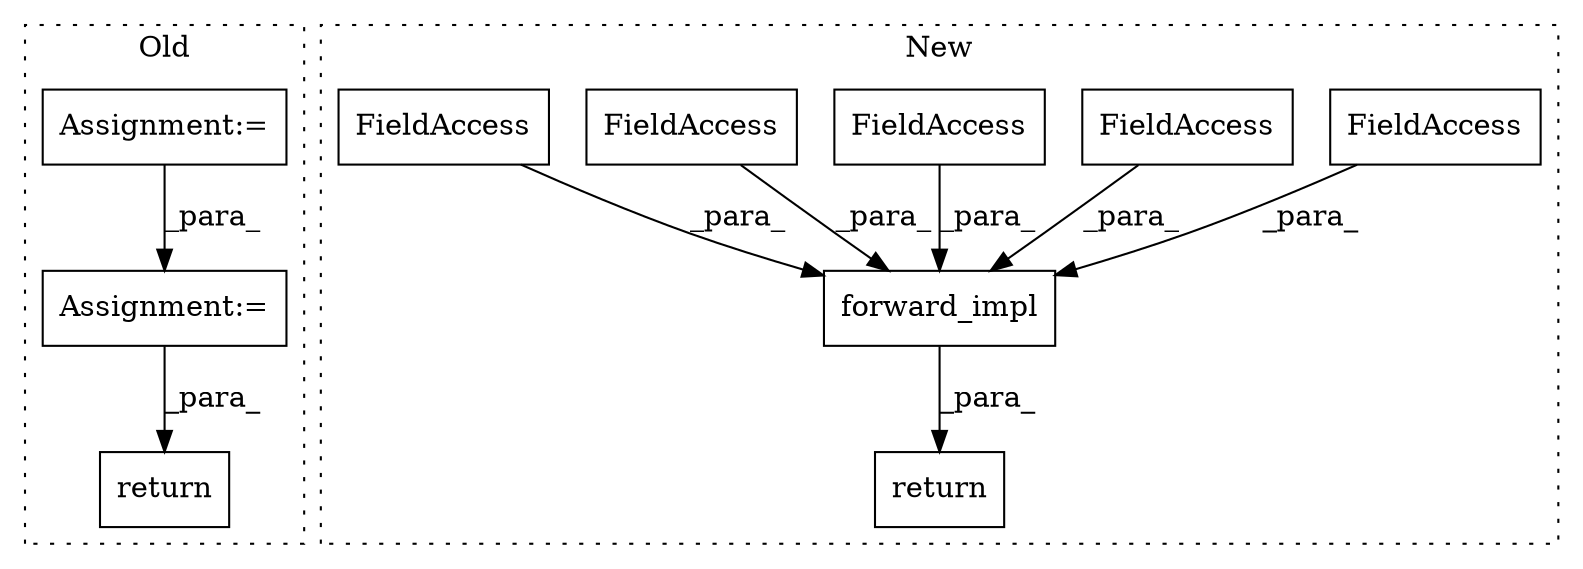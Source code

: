 digraph G {
subgraph cluster0 {
1 [label="return" a="41" s="3018" l="7" shape="box"];
9 [label="Assignment:=" a="7" s="2973" l="1" shape="box"];
10 [label="Assignment:=" a="7" s="2455" l="10" shape="box"];
label = "Old";
style="dotted";
}
subgraph cluster1 {
2 [label="forward_impl" a="32" s="13656,13714" l="13,1" shape="box"];
3 [label="return" a="41" s="13644" l="7" shape="box"];
4 [label="FieldAccess" a="22" s="13694" l="9" shape="box"];
5 [label="FieldAccess" a="22" s="13704" l="10" shape="box"];
6 [label="FieldAccess" a="22" s="13687" l="6" shape="box"];
7 [label="FieldAccess" a="22" s="13669" l="5" shape="box"];
8 [label="FieldAccess" a="22" s="13675" l="11" shape="box"];
label = "New";
style="dotted";
}
2 -> 3 [label="_para_"];
4 -> 2 [label="_para_"];
5 -> 2 [label="_para_"];
6 -> 2 [label="_para_"];
7 -> 2 [label="_para_"];
8 -> 2 [label="_para_"];
9 -> 1 [label="_para_"];
10 -> 9 [label="_para_"];
}